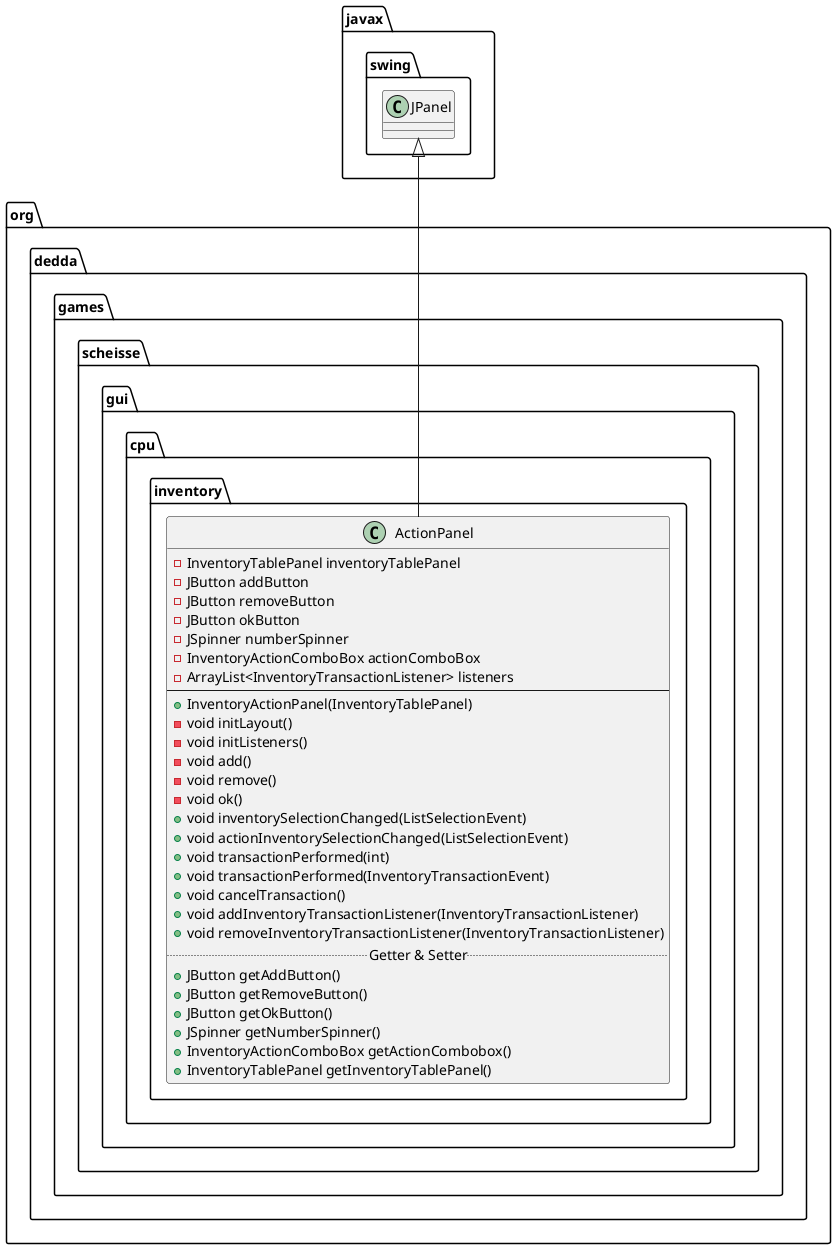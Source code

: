 @startuml
class javax.swing.JPanel

class org.dedda.games.scheisse.gui.cpu.inventory.ActionPanel{
    - InventoryTablePanel inventoryTablePanel
    - JButton addButton
    - JButton removeButton
    - JButton okButton
    - JSpinner numberSpinner
    - InventoryActionComboBox actionComboBox
    - ArrayList<InventoryTransactionListener> listeners
    --
    + InventoryActionPanel(InventoryTablePanel)
    - void initLayout()
    - void initListeners()
    - void add()
    - void remove()
    - void ok()
    + void inventorySelectionChanged(ListSelectionEvent)
    + void actionInventorySelectionChanged(ListSelectionEvent)
    + void transactionPerformed(int)
    + void transactionPerformed(InventoryTransactionEvent)
    + void cancelTransaction()
    + void addInventoryTransactionListener(InventoryTransactionListener)
    + void removeInventoryTransactionListener(InventoryTransactionListener)
    .. Getter & Setter ..
    + JButton getAddButton()
    + JButton getRemoveButton()
    + JButton getOkButton()
    + JSpinner getNumberSpinner()
    + InventoryActionComboBox getActionCombobox()
    + InventoryTablePanel getInventoryTablePanel()
}

javax.swing.JPanel <|-- org.dedda.games.scheisse.gui.cpu.inventory.ActionPanel
@enduml
